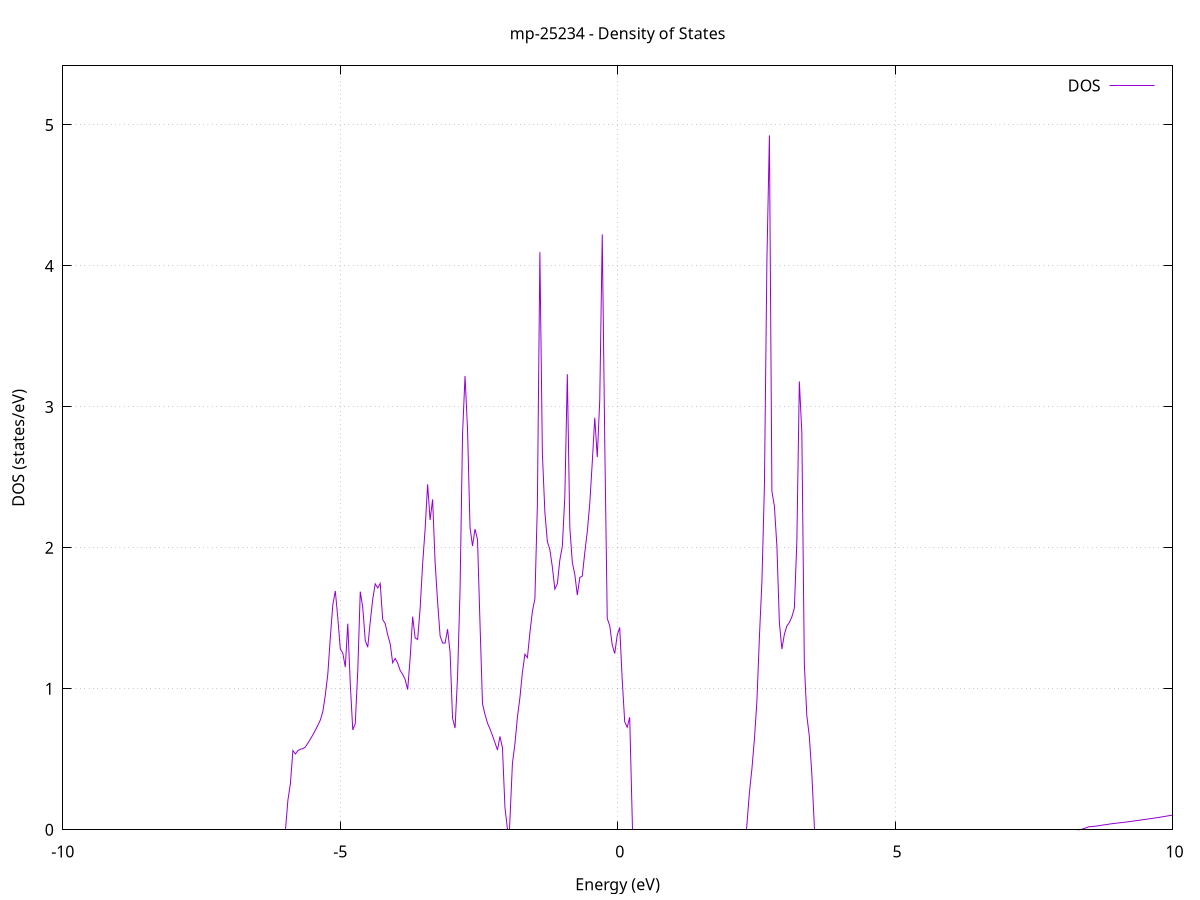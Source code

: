 set title 'mp-25234 - Density of States'
set xlabel 'Energy (eV)'
set ylabel 'DOS (states/eV)'
set grid
set xrange [-10:10]
set yrange [0:5.419]
set xzeroaxis lt -1
set terminal png size 800,600
set output 'mp-25234_dos_gnuplot.png'
plot '-' using 1:2 with lines title 'DOS'
-22.759100 0.000000
-22.714200 0.000000
-22.669200 0.000000
-22.624200 0.000000
-22.579300 0.000000
-22.534300 0.000000
-22.489400 0.000000
-22.444400 0.000000
-22.399400 0.000000
-22.354500 0.000000
-22.309500 0.000000
-22.264500 0.000000
-22.219600 0.000000
-22.174600 0.000000
-22.129700 0.000000
-22.084700 0.000000
-22.039700 0.000000
-21.994800 0.000000
-21.949800 0.000000
-21.904800 0.000000
-21.859900 0.000000
-21.814900 0.000000
-21.769900 0.000000
-21.725000 0.000000
-21.680000 0.000000
-21.635100 0.000000
-21.590100 0.000000
-21.545100 0.000000
-21.500200 0.000000
-21.455200 0.000000
-21.410200 0.000000
-21.365300 0.000000
-21.320300 0.000000
-21.275300 0.000000
-21.230400 0.000000
-21.185400 0.000000
-21.140500 0.000000
-21.095500 0.000000
-21.050500 0.000000
-21.005600 0.000000
-20.960600 0.000000
-20.915600 0.000000
-20.870700 0.000000
-20.825700 0.000000
-20.780700 0.000000
-20.735800 0.000000
-20.690800 0.000000
-20.645900 0.000000
-20.600900 0.000000
-20.555900 0.000000
-20.511000 0.000000
-20.466000 0.000000
-20.421000 0.000000
-20.376100 0.000000
-20.331100 0.000000
-20.286100 0.000000
-20.241200 0.000000
-20.196200 0.000000
-20.151300 0.000000
-20.106300 0.000000
-20.061300 0.000000
-20.016400 0.000000
-19.971400 0.000000
-19.926400 0.000000
-19.881500 0.000000
-19.836500 0.000000
-19.791500 0.000000
-19.746600 0.000000
-19.701600 0.000000
-19.656700 0.000000
-19.611700 0.000000
-19.566700 0.000000
-19.521800 0.000000
-19.476800 0.000000
-19.431800 0.000000
-19.386900 0.000000
-19.341900 0.000000
-19.296900 0.000000
-19.252000 0.000000
-19.207000 0.000000
-19.162100 0.000000
-19.117100 0.000000
-19.072100 0.000000
-19.027200 0.000000
-18.982200 0.000000
-18.937200 0.000000
-18.892300 0.000000
-18.847300 0.000000
-18.802300 0.000000
-18.757400 0.000000
-18.712400 0.000000
-18.667500 0.003200
-18.622500 0.161600
-18.577500 0.271200
-18.532600 0.288500
-18.487600 0.317100
-18.442600 0.317400
-18.397700 0.310300
-18.352700 0.322700
-18.307800 0.338300
-18.262800 0.340200
-18.217800 0.339300
-18.172900 0.345500
-18.127900 0.354900
-18.082900 0.365700
-18.038000 0.374300
-17.993000 0.380700
-17.948000 0.389000
-17.903100 0.398600
-17.858100 0.408500
-17.813200 0.418700
-17.768200 0.431300
-17.723200 0.448400
-17.678300 0.464100
-17.633300 0.478400
-17.588300 0.492400
-17.543400 0.506200
-17.498400 0.522400
-17.453400 0.558200
-17.408500 0.591000
-17.363500 0.618400
-17.318600 0.642600
-17.273600 0.666400
-17.228600 0.708200
-17.183700 0.796400
-17.138700 0.860000
-17.093700 0.919800
-17.048800 0.992300
-17.003800 1.314300
-16.958800 2.041200
-16.913900 0.878600
-16.868900 0.771100
-16.824000 1.448000
-16.779000 3.605000
-16.734000 2.710700
-16.689100 2.689800
-16.644100 2.763600
-16.599100 2.911800
-16.554200 3.146800
-16.509200 1.844100
-16.464200 1.121700
-16.419300 0.401000
-16.374300 0.000000
-16.329400 0.000000
-16.284400 0.000000
-16.239400 0.000000
-16.194500 0.000000
-16.149500 0.000000
-16.104500 0.000000
-16.059600 0.000000
-16.014600 0.000000
-15.969600 0.000000
-15.924700 0.000000
-15.879700 0.000000
-15.834800 0.000000
-15.789800 0.000000
-15.744800 0.000000
-15.699900 0.000000
-15.654900 0.000000
-15.609900 0.000000
-15.565000 0.000000
-15.520000 0.000000
-15.475000 0.000000
-15.430100 0.000000
-15.385100 0.000000
-15.340200 0.000000
-15.295200 0.000000
-15.250200 0.000000
-15.205300 0.000000
-15.160300 0.000000
-15.115300 0.000000
-15.070400 0.000000
-15.025400 0.000000
-14.980500 0.000000
-14.935500 0.000000
-14.890500 0.000000
-14.845600 0.000000
-14.800600 0.000000
-14.755600 0.000000
-14.710700 0.000000
-14.665700 0.000000
-14.620700 0.000000
-14.575800 0.000000
-14.530800 0.000000
-14.485900 0.000000
-14.440900 0.000000
-14.395900 0.000000
-14.351000 0.000000
-14.306000 0.000000
-14.261000 0.000000
-14.216100 0.000000
-14.171100 0.000000
-14.126100 0.000000
-14.081200 0.000000
-14.036200 0.000000
-13.991300 0.000000
-13.946300 0.000000
-13.901300 0.000000
-13.856400 0.000000
-13.811400 0.000000
-13.766400 0.000000
-13.721500 0.000000
-13.676500 0.000000
-13.631500 0.000000
-13.586600 0.000000
-13.541600 0.000000
-13.496700 0.000000
-13.451700 0.000000
-13.406700 0.000000
-13.361800 0.000000
-13.316800 0.000000
-13.271800 0.000000
-13.226900 0.000000
-13.181900 0.000000
-13.136900 0.000000
-13.092000 0.000000
-13.047000 0.000000
-13.002100 0.000000
-12.957100 0.000000
-12.912100 0.000000
-12.867200 0.000000
-12.822200 0.000000
-12.777200 0.000000
-12.732300 0.000000
-12.687300 0.000000
-12.642300 0.000000
-12.597400 0.000000
-12.552400 0.000000
-12.507500 0.000000
-12.462500 0.000000
-12.417500 0.000000
-12.372600 0.000000
-12.327600 0.000000
-12.282600 0.000000
-12.237700 0.000000
-12.192700 0.000000
-12.147700 0.000000
-12.102800 0.000000
-12.057800 0.000000
-12.012900 0.000000
-11.967900 0.000000
-11.922900 0.000000
-11.878000 0.000000
-11.833000 0.000000
-11.788000 0.000000
-11.743100 0.000000
-11.698100 0.000000
-11.653100 0.000000
-11.608200 0.000000
-11.563200 0.000000
-11.518300 0.000000
-11.473300 0.000000
-11.428300 0.000000
-11.383400 0.000000
-11.338400 0.000000
-11.293400 0.000000
-11.248500 0.000000
-11.203500 0.000000
-11.158600 0.000000
-11.113600 0.000000
-11.068600 0.000000
-11.023700 0.000000
-10.978700 0.000000
-10.933700 0.000000
-10.888800 0.000000
-10.843800 0.000000
-10.798800 0.000000
-10.753900 0.000000
-10.708900 0.000000
-10.664000 0.000000
-10.619000 0.000000
-10.574000 0.000000
-10.529100 0.000000
-10.484100 0.000000
-10.439100 0.000000
-10.394200 0.000000
-10.349200 0.000000
-10.304200 0.000000
-10.259300 0.000000
-10.214300 0.000000
-10.169400 0.000000
-10.124400 0.000000
-10.079400 0.000000
-10.034500 0.000000
-9.989500 0.000000
-9.944500 0.000000
-9.899600 0.000000
-9.854600 0.000000
-9.809600 0.000000
-9.764700 0.000000
-9.719700 0.000000
-9.674800 0.000000
-9.629800 0.000000
-9.584800 0.000000
-9.539900 0.000000
-9.494900 0.000000
-9.449900 0.000000
-9.405000 0.000000
-9.360000 0.000000
-9.315000 0.000000
-9.270100 0.000000
-9.225100 0.000000
-9.180200 0.000000
-9.135200 0.000000
-9.090200 0.000000
-9.045300 0.000000
-9.000300 0.000000
-8.955300 0.000000
-8.910400 0.000000
-8.865400 0.000000
-8.820400 0.000000
-8.775500 0.000000
-8.730500 0.000000
-8.685600 0.000000
-8.640600 0.000000
-8.595600 0.000000
-8.550700 0.000000
-8.505700 0.000000
-8.460700 0.000000
-8.415800 0.000000
-8.370800 0.000000
-8.325800 0.000000
-8.280900 0.000000
-8.235900 0.000000
-8.191000 0.000000
-8.146000 0.000000
-8.101000 0.000000
-8.056100 0.000000
-8.011100 0.000000
-7.966100 0.000000
-7.921200 0.000000
-7.876200 0.000000
-7.831300 0.000000
-7.786300 0.000000
-7.741300 0.000000
-7.696400 0.000000
-7.651400 0.000000
-7.606400 0.000000
-7.561500 0.000000
-7.516500 0.000000
-7.471500 0.000000
-7.426600 0.000000
-7.381600 0.000000
-7.336700 0.000000
-7.291700 0.000000
-7.246700 0.000000
-7.201800 0.000000
-7.156800 0.000000
-7.111800 0.000000
-7.066900 0.000000
-7.021900 0.000000
-6.976900 0.000000
-6.932000 0.000000
-6.887000 0.000000
-6.842100 0.000000
-6.797100 0.000000
-6.752100 0.000000
-6.707200 0.000000
-6.662200 0.000000
-6.617200 0.000000
-6.572300 0.000000
-6.527300 0.000000
-6.482300 0.000000
-6.437400 0.000000
-6.392400 0.000000
-6.347500 0.000000
-6.302500 0.000000
-6.257500 0.000000
-6.212600 0.000000
-6.167600 0.000000
-6.122600 0.000000
-6.077700 0.000000
-6.032700 0.000000
-5.987700 0.000000
-5.942800 0.210400
-5.897800 0.327300
-5.852900 0.562200
-5.807900 0.537700
-5.762900 0.561200
-5.718000 0.571500
-5.673000 0.575200
-5.628000 0.587500
-5.583100 0.614400
-5.538100 0.643000
-5.493100 0.673500
-5.448200 0.706200
-5.403200 0.740900
-5.358300 0.778600
-5.313300 0.838900
-5.268300 0.957100
-5.223400 1.104400
-5.178400 1.364100
-5.133400 1.596100
-5.088500 1.694200
-5.043500 1.503600
-4.998500 1.282400
-4.953600 1.254000
-4.908600 1.154300
-4.863700 1.462100
-4.818700 1.035200
-4.773700 0.708200
-4.728800 0.753700
-4.683800 1.126300
-4.638800 1.689200
-4.593900 1.577300
-4.548900 1.343500
-4.503900 1.294900
-4.459000 1.475200
-4.414000 1.635700
-4.369100 1.744400
-4.324100 1.715300
-4.279100 1.747500
-4.234200 1.490700
-4.189200 1.462500
-4.144200 1.382300
-4.099300 1.319100
-4.054300 1.184200
-4.009400 1.215700
-3.964400 1.181700
-3.919400 1.130300
-3.874500 1.101900
-3.829500 1.066300
-3.784500 0.994500
-3.739600 1.217000
-3.694600 1.511700
-3.649600 1.361200
-3.604700 1.349700
-3.559700 1.570700
-3.514800 1.885200
-3.469800 2.133800
-3.424800 2.450200
-3.379900 2.197300
-3.334900 2.343800
-3.289900 1.897400
-3.245000 1.617000
-3.200000 1.375900
-3.155000 1.324900
-3.110100 1.323900
-3.065100 1.423100
-3.020200 1.260900
-2.975200 0.790100
-2.930200 0.721500
-2.885300 1.087000
-2.840300 1.702000
-2.795300 2.808000
-2.750400 3.219600
-2.705400 2.840200
-2.660400 2.143800
-2.615500 2.013000
-2.570500 2.133100
-2.525600 2.058500
-2.480600 1.463000
-2.435600 0.893300
-2.390700 0.817900
-2.345700 0.756600
-2.300700 0.715000
-2.255800 0.668400
-2.210800 0.617300
-2.165800 0.566200
-2.120900 0.662300
-2.075900 0.580600
-2.031000 0.158400
-1.986000 0.000000
-1.941000 0.000000
-1.896100 0.471600
-1.851100 0.609900
-1.806100 0.800300
-1.761200 0.937100
-1.716200 1.118200
-1.671200 1.245700
-1.626300 1.221300
-1.581300 1.398700
-1.536400 1.549000
-1.491400 1.639500
-1.446400 2.307200
-1.401500 4.097500
-1.356500 2.669700
-1.311500 2.253000
-1.266600 2.044500
-1.221600 1.987500
-1.176600 1.863400
-1.131700 1.706900
-1.086700 1.745000
-1.041800 1.913400
-0.996800 2.012200
-0.951800 2.363000
-0.906900 3.231700
-0.861900 2.144100
-0.816900 1.896900
-0.772000 1.811100
-0.727000 1.665200
-0.682000 1.789100
-0.637100 1.799700
-0.592100 1.966500
-0.547200 2.115700
-0.502200 2.315700
-0.457200 2.607800
-0.412300 2.922700
-0.367300 2.643500
-0.322300 3.050100
-0.277400 4.224100
-0.232400 2.754400
-0.187500 1.499200
-0.142500 1.447800
-0.097500 1.311300
-0.052600 1.250100
-0.007600 1.381100
0.037400 1.435300
0.082300 1.064500
0.127300 0.766500
0.172300 0.727200
0.217200 0.798400
0.262200 0.000000
0.307100 0.000000
0.352100 0.000000
0.397100 0.000000
0.442000 0.000000
0.487000 0.000000
0.532000 0.000000
0.576900 0.000000
0.621900 0.000000
0.666900 0.000000
0.711800 0.000000
0.756800 0.000000
0.801700 0.000000
0.846700 0.000000
0.891700 0.000000
0.936600 0.000000
0.981600 0.000000
1.026600 0.000000
1.071500 0.000000
1.116500 0.000000
1.161500 0.000000
1.206400 0.000000
1.251400 0.000000
1.296300 0.000000
1.341300 0.000000
1.386300 0.000000
1.431200 0.000000
1.476200 0.000000
1.521200 0.000000
1.566100 0.000000
1.611100 0.000000
1.656100 0.000000
1.701000 0.000000
1.746000 0.000000
1.790900 0.000000
1.835900 0.000000
1.880900 0.000000
1.925800 0.000000
1.970800 0.000000
2.015800 0.000000
2.060700 0.000000
2.105700 0.000000
2.150700 0.000000
2.195600 0.000000
2.240600 0.000000
2.285500 0.000000
2.330500 0.000000
2.375500 0.265200
2.420400 0.434400
2.465400 0.645400
2.510400 0.915300
2.555300 1.369300
2.600300 1.763900
2.645300 2.438600
2.690200 4.041500
2.735200 4.926000
2.780100 2.401900
2.825100 2.295600
2.870100 2.012500
2.915000 1.469500
2.960000 1.282000
3.005000 1.386600
3.049900 1.445400
3.094900 1.470400
3.139800 1.510700
3.184800 1.571400
3.229800 2.045300
3.274700 3.180300
3.319700 2.815900
3.364700 1.174600
3.409600 0.809000
3.454600 0.663700
3.499600 0.397700
3.544500 0.000000
3.589500 0.000000
3.634400 0.000000
3.679400 0.000000
3.724400 0.000000
3.769300 0.000000
3.814300 0.000000
3.859300 0.000000
3.904200 0.000000
3.949200 0.000000
3.994200 0.000000
4.039100 0.000000
4.084100 0.000000
4.129000 0.000000
4.174000 0.000000
4.219000 0.000000
4.263900 0.000000
4.308900 0.000000
4.353900 0.000000
4.398800 0.000000
4.443800 0.000000
4.488800 0.000000
4.533700 0.000000
4.578700 0.000000
4.623600 0.000000
4.668600 0.000000
4.713600 0.000000
4.758500 0.000000
4.803500 0.000000
4.848500 0.000000
4.893400 0.000000
4.938400 0.000000
4.983400 0.000000
5.028300 0.000000
5.073300 0.000000
5.118200 0.000000
5.163200 0.000000
5.208200 0.000000
5.253100 0.000000
5.298100 0.000000
5.343100 0.000000
5.388000 0.000000
5.433000 0.000000
5.478000 0.000000
5.522900 0.000000
5.567900 0.000000
5.612800 0.000000
5.657800 0.000000
5.702800 0.000000
5.747700 0.000000
5.792700 0.000000
5.837700 0.000000
5.882600 0.000000
5.927600 0.000000
5.972600 0.000000
6.017500 0.000000
6.062500 0.000000
6.107400 0.000000
6.152400 0.000000
6.197400 0.000000
6.242300 0.000000
6.287300 0.000000
6.332300 0.000000
6.377200 0.000000
6.422200 0.000000
6.467200 0.000000
6.512100 0.000000
6.557100 0.000000
6.602000 0.000000
6.647000 0.000000
6.692000 0.000000
6.736900 0.000000
6.781900 0.000000
6.826900 0.000000
6.871800 0.000000
6.916800 0.000000
6.961700 0.000000
7.006700 0.000000
7.051700 0.000000
7.096600 0.000000
7.141600 0.000000
7.186600 0.000000
7.231500 0.000000
7.276500 0.000000
7.321500 0.000000
7.366400 0.000000
7.411400 0.000000
7.456300 0.000000
7.501300 0.000000
7.546300 0.000000
7.591200 0.000000
7.636200 0.000000
7.681200 0.000000
7.726100 0.000000
7.771100 0.000000
7.816100 0.000000
7.861000 0.000000
7.906000 0.000000
7.950900 0.000000
7.995900 0.000000
8.040900 0.000000
8.085800 0.000000
8.130800 0.000000
8.175800 0.000000
8.220700 0.000000
8.265700 0.000000
8.310700 0.000100
8.355600 0.003000
8.400600 0.008100
8.445500 0.014200
8.490500 0.021400
8.535500 0.022400
8.580400 0.024200
8.625400 0.026200
8.670400 0.028900
8.715300 0.031700
8.760300 0.034400
8.805300 0.036800
8.850200 0.039500
8.895200 0.042200
8.940100 0.044500
8.985100 0.046600
9.030100 0.048600
9.075000 0.050500
9.120000 0.052700
9.165000 0.054900
9.209900 0.057200
9.254900 0.059600
9.299900 0.062000
9.344800 0.064400
9.389800 0.067000
9.434700 0.069500
9.479700 0.072100
9.524700 0.074700
9.569600 0.077100
9.614600 0.079600
9.659600 0.082200
9.704500 0.084800
9.749500 0.087500
9.794500 0.090400
9.839400 0.093300
9.884400 0.096300
9.929300 0.099300
9.974300 0.102400
10.019300 0.105500
10.064200 0.108700
10.109200 0.112200
10.154200 0.116300
10.199100 0.122100
10.244100 0.127400
10.289000 0.131300
10.334000 0.134100
10.379000 0.135500
10.423900 0.138400
10.468900 0.141800
10.513900 0.145100
10.558800 0.148100
10.603800 0.150000
10.648800 0.154000
10.693700 0.161700
10.738700 0.166000
10.783600 0.170700
10.828600 0.175600
10.873600 0.180300
10.918500 0.185000
10.963500 0.189700
11.008500 0.194600
11.053400 0.199800
11.098400 0.205500
11.143400 0.211500
11.188300 0.217400
11.233300 0.223100
11.278200 0.228900
11.323200 0.234900
11.368200 0.240100
11.413100 0.245700
11.458100 0.251700
11.503100 0.257900
11.548000 0.264700
11.593000 0.271600
11.638000 0.278500
11.682900 0.285700
11.727900 0.293300
11.772800 0.300300
11.817800 0.308700
11.862800 0.321200
11.907700 0.333300
11.952700 0.343000
11.997700 0.350200
12.042600 0.347400
12.087600 0.352300
12.132600 0.357500
12.177500 0.362200
12.222500 0.366500
12.267400 0.369100
12.312400 0.372800
12.357400 0.377300
12.402300 0.381900
12.447300 0.388300
12.492300 0.396600
12.537200 0.413600
12.582200 0.419900
12.627200 0.423800
12.672100 0.425300
12.717100 0.424400
12.762000 0.421300
12.807000 0.417800
12.852000 0.415800
12.896900 0.416000
12.941900 0.416100
12.986900 0.417300
13.031800 0.419500
13.076800 0.419600
13.121800 0.415900
13.166700 0.414700
13.211700 0.415800
13.256600 0.419100
13.301600 0.423700
13.346600 0.429300
13.391500 0.436800
13.436500 0.450300
13.481500 0.543400
13.526400 0.529300
13.571400 0.547500
13.616400 0.571100
13.661300 0.616000
13.706300 0.637400
13.751200 0.579400
13.796200 0.566300
13.841200 0.565100
13.886100 0.562700
13.931100 0.563000
13.976100 0.564600
14.021000 0.563200
14.066000 0.559700
14.110900 0.558000
14.155900 0.557800
14.200900 0.560300
14.245800 0.574900
14.290800 0.595100
14.335800 0.597400
14.380700 0.522000
14.425700 0.512200
14.470700 0.502600
14.515600 0.493100
14.560600 0.486700
14.605500 0.489400
14.650500 0.490800
14.695500 0.483200
14.740400 0.471100
14.785400 0.476500
14.830400 0.477300
14.875300 0.505400
14.920300 0.537800
14.965300 0.581000
15.010200 0.676800
15.055200 0.754000
15.100100 0.846400
15.145100 1.042300
15.190100 1.103800
15.235000 1.020400
15.280000 1.104300
15.325000 1.047900
15.369900 1.093800
15.414900 1.209700
15.459900 1.242100
15.504800 1.449000
15.549800 1.159200
15.594700 1.040600
15.639700 0.926100
15.684700 0.859500
15.729600 0.794300
15.774600 0.744600
15.819600 0.681700
15.864500 0.606400
15.909500 0.529800
15.954500 0.481800
15.999400 0.459000
16.044400 0.452500
16.089300 0.453700
16.134300 0.459600
16.179300 0.473600
16.224200 0.502200
16.269200 0.534500
16.314200 0.545800
16.359100 0.584000
16.404100 0.604300
16.449100 0.610600
16.494000 0.634400
16.539000 0.939900
16.583900 1.868000
16.628900 2.535900
16.673900 1.648600
16.718800 1.608600
16.763800 1.701400
16.808800 1.536400
16.853700 1.028600
16.898700 0.512600
16.943700 0.490700
16.988600 0.534800
17.033600 0.607100
17.078500 0.678700
17.123500 0.765500
17.168500 0.830700
17.213400 0.885400
17.258400 0.901500
17.303400 0.961500
17.348300 1.010200
17.393300 1.033500
17.438200 0.998400
17.483200 1.008100
17.528200 1.044000
17.573100 1.026400
17.618100 0.796300
17.663100 0.704100
17.708000 0.649000
17.753000 0.605100
17.798000 0.566600
17.842900 0.540300
17.887900 0.523100
17.932800 0.512400
17.977800 0.501500
18.022800 0.492400
18.067700 0.486200
18.112700 0.482300
18.157700 0.459400
18.202600 0.441300
18.247600 0.425400
18.292600 0.418200
18.337500 0.415000
18.382500 0.420100
18.427400 0.430900
18.472400 0.420700
18.517400 0.408200
18.562300 0.407500
18.607300 0.412300
18.652300 0.418300
18.697200 0.422500
18.742200 0.426000
18.787200 0.435000
18.832100 0.466400
18.877100 0.491000
18.922000 0.496600
18.967000 0.465100
19.012000 0.438300
19.056900 0.425100
19.101900 0.414200
19.146900 0.403800
19.191800 0.393900
19.236800 0.385800
19.281800 0.378400
19.326700 0.372400
19.371700 0.367100
19.416600 0.361900
19.461600 0.356800
19.506600 0.352200
19.551500 0.348000
19.596500 0.344400
19.641500 0.340800
19.686400 0.337200
19.731400 0.333300
19.776400 0.329400
19.821300 0.325300
19.866300 0.321600
19.911200 0.318400
19.956200 0.315400
20.001200 0.312200
20.046100 0.309100
20.091100 0.307500
20.136100 0.306900
20.181000 0.305000
20.226000 0.302800
20.271000 0.300200
20.315900 0.297600
20.360900 0.296500
20.405800 0.291600
20.450800 0.286800
20.495800 0.283000
20.540700 0.280100
20.585700 0.278400
20.630700 0.282600
20.675600 0.304600
20.720600 0.352400
20.765600 0.653400
20.810500 0.341900
20.855500 0.310900
20.900400 0.306900
20.945400 0.318900
20.990400 0.342900
21.035300 0.353400
21.080300 0.393000
21.125300 0.329300
21.170200 0.338300
21.215200 0.396000
21.260100 0.477600
21.305100 0.568300
21.350100 0.681200
21.395000 0.760800
21.440000 0.738300
21.485000 0.724300
21.529900 0.717700
21.574900 0.809100
21.619900 0.977400
21.664800 1.103100
21.709800 1.170300
21.754700 1.261300
21.799700 1.374700
21.844700 1.392700
21.889600 1.518500
21.934600 1.588000
21.979600 1.761900
22.024500 1.677100
22.069500 1.443400
22.114500 1.149100
22.159400 0.763900
22.204400 0.372200
22.249300 0.286600
22.294300 0.288600
22.339300 0.313200
22.384200 0.350400
22.429200 0.482500
22.474200 0.557500
22.519100 0.540900
22.564100 0.581700
22.609100 0.585300
22.654000 0.575800
22.699000 0.560100
22.743900 0.539600
22.788900 0.531400
22.833900 0.529800
22.878800 0.535300
22.923800 0.519300
22.968800 0.522400
23.013700 0.529900
23.058700 0.532400
23.103700 0.538600
23.148600 0.569800
23.193600 0.601900
23.238500 0.636300
23.283500 0.674700
23.328500 0.715000
23.373400 0.732800
23.418400 0.718800
23.463400 0.713800
23.508300 0.716300
23.553300 0.706300
23.598300 0.655500
23.643200 0.861100
23.688200 0.730800
23.733100 0.585500
23.778100 0.594800
23.823100 0.628000
23.868000 0.637900
23.913000 0.586900
23.958000 0.545600
24.002900 0.518100
24.047900 0.505500
24.092900 0.457800
24.137800 0.413600
24.182800 0.374600
24.227700 0.357800
24.272700 0.348200
24.317700 0.415300
24.362600 0.502000
24.407600 0.576500
24.452600 0.675200
24.497500 0.710400
24.542500 0.797100
24.587400 0.830700
24.632400 0.861800
24.677400 0.869800
24.722300 0.961600
24.767300 0.997100
24.812300 1.094700
24.857200 1.029300
24.902200 0.835700
24.947200 0.768900
24.992100 0.768100
25.037100 0.748400
25.082000 0.702400
25.127000 0.691300
25.172000 0.648300
25.216900 0.582300
25.261900 0.544500
25.306900 0.526700
25.351800 0.520000
25.396800 0.530500
25.441800 0.603500
25.486700 0.552200
25.531700 0.481700
25.576600 0.427800
25.621600 0.397000
25.666600 0.387100
25.711500 0.387700
25.756500 0.396800
25.801500 0.396300
25.846400 0.394200
25.891400 0.389900
25.936400 0.389600
25.981300 0.429700
26.026300 0.323500
26.071200 0.317400
26.116200 0.320300
26.161200 0.318000
26.206100 0.315800
26.251100 0.313000
26.296100 0.314700
26.341000 0.316200
26.386000 0.317400
26.431000 0.331200
26.475900 0.345600
26.520900 0.359800
26.565800 0.375400
26.610800 0.392300
26.655800 0.410600
26.700700 0.429600
26.745700 0.453200
26.790700 0.481000
26.835600 0.515900
26.880600 0.556600
26.925600 0.607500
26.970500 0.663800
27.015500 0.688800
27.060400 0.682000
27.105400 0.671600
27.150400 0.646500
27.195300 0.652500
27.240300 0.651600
27.285300 0.669400
27.330200 0.656000
27.375200 0.630600
27.420200 0.611500
27.465100 0.587800
27.510100 0.562300
27.555000 0.530000
27.600000 0.479000
27.645000 0.449900
27.689900 0.443900
27.734900 0.452800
27.779900 0.464500
27.824800 0.459200
27.869800 0.460200
27.914800 0.474300
27.959700 0.464200
28.004700 0.438400
28.049600 0.422800
28.094600 0.408300
28.139600 0.380600
28.184500 0.356300
28.229500 0.349200
28.274500 0.346400
28.319400 0.340100
28.364400 0.334900
28.409300 0.335400
28.454300 0.339500
28.499300 0.346600
28.544200 0.357900
28.589200 0.383400
28.634200 0.425500
28.679100 0.465800
28.724100 0.502200
28.769100 0.499300
28.814000 0.504400
28.859000 0.530300
28.903900 0.570000
28.948900 0.542300
28.993900 0.538600
29.038800 0.563500
29.083800 0.632000
29.128800 0.650900
29.173700 0.691300
29.218700 0.689900
29.263700 0.679600
29.308600 0.674000
29.353600 0.675800
29.398500 0.651900
29.443500 0.633200
29.488500 0.617200
29.533400 0.598300
29.578400 0.578400
29.623400 0.556800
29.668300 0.532300
29.713300 0.516400
29.758300 0.507900
29.803200 0.507200
29.848200 0.500300
29.893100 0.510700
29.938100 0.527700
29.983100 0.541600
30.028000 0.552000
30.073000 0.572100
30.118000 0.604800
30.162900 0.613400
30.207900 0.626400
30.252900 0.620800
30.297800 0.609200
30.342800 0.606500
30.387700 0.610000
30.432700 0.618200
30.477700 0.623300
30.522600 0.636700
30.567600 0.645400
30.612600 0.664200
30.657500 0.682900
30.702500 0.686700
30.747500 0.675400
30.792400 0.678400
30.837400 0.679700
30.882300 0.649000
30.927300 0.620400
30.972300 0.588600
31.017200 0.565500
31.062200 0.550800
31.107200 0.538200
31.152100 0.530500
31.197100 0.531900
31.242100 0.519200
31.287000 0.512800
31.332000 0.508500
31.376900 0.499300
31.421900 0.495600
31.466900 0.491400
31.511800 0.492600
31.556800 0.496500
31.601800 0.492300
31.646700 0.484700
31.691700 0.478900
31.736600 0.475800
31.781600 0.476600
31.826600 0.484800
31.871500 0.494900
31.916500 0.519000
31.961500 0.543600
32.006400 0.558500
32.051400 0.570500
32.096400 0.582500
32.141300 0.593500
32.186300 0.610300
32.231200 0.615500
32.276200 0.617700
32.321200 0.619600
32.366100 0.617700
32.411100 0.622900
32.456100 0.626400
32.501000 0.633100
32.546000 0.634000
32.591000 0.597400
32.635900 0.550700
32.680900 0.497200
32.725800 0.462500
32.770800 0.422800
32.815800 0.420500
32.860700 0.426700
32.905700 0.424400
32.950700 0.422100
32.995600 0.438500
33.040600 0.447200
33.085600 0.447700
33.130500 0.443600
33.175500 0.449500
33.220400 0.458200
33.265400 0.470500
33.310400 0.484100
33.355300 0.497500
33.400300 0.512100
33.445300 0.530700
33.490200 0.557500
33.535200 0.595700
33.580200 0.655300
33.625100 0.733500
33.670100 0.841400
33.715000 0.917000
33.760000 0.874800
33.805000 0.757800
33.849900 0.754200
33.894900 0.860700
33.939900 0.898500
33.984800 0.824500
34.029800 0.784500
34.074800 0.698000
34.119700 0.684700
34.164700 0.700400
34.209600 0.720100
34.254600 0.733900
34.299600 0.724200
34.344500 0.734200
34.389500 0.783100
34.434500 0.899100
34.479400 1.058900
34.524400 1.122700
34.569400 1.287500
34.614300 1.288700
34.659300 1.337800
34.704200 1.304600
34.749200 1.245000
34.794200 1.145900
34.839100 1.177900
34.884100 1.038200
34.929100 0.835400
34.974000 0.876000
35.019000 0.839400
35.064000 0.819100
35.108900 0.856600
35.153900 0.924200
35.198800 1.023800
35.243800 1.240300
35.288800 1.211300
35.333700 1.028300
35.378700 0.982000
35.423700 0.918200
35.468600 0.893400
35.513600 0.899100
35.558500 0.932000
35.603500 0.966700
35.648500 0.972400
35.693400 0.975200
35.738400 0.969800
35.783400 0.961700
35.828300 0.899000
35.873300 0.772900
35.918300 0.653000
35.963200 0.583600
36.008200 0.539100
36.053100 0.494500
36.098100 0.482400
36.143100 0.476600
36.188000 0.475800
36.233000 0.473300
36.278000 0.487600
36.322900 0.551100
36.367900 0.593900
36.412900 0.702800
36.457800 0.753500
36.502800 0.800300
36.547700 0.838800
36.592700 0.875500
36.637700 0.886200
36.682600 0.876200
36.727600 0.884300
36.772600 0.890500
36.817500 0.907000
36.862500 0.879300
36.907500 0.883400
36.952400 0.889200
36.997400 0.938800
37.042300 0.909000
37.087300 0.952400
37.132300 1.001200
37.177200 0.996000
37.222200 1.207600
37.267200 1.064500
37.312100 1.025100
37.357100 0.974500
37.402100 0.967000
37.447000 0.972400
37.492000 0.954500
37.536900 0.952200
37.581900 0.982700
37.626900 1.010800
37.671800 0.969200
37.716800 0.931800
37.761800 0.980500
37.806700 1.012100
37.851700 1.034100
37.896700 0.986500
37.941600 1.015200
37.986600 1.058000
38.031500 1.108300
38.076500 1.156100
38.121500 1.186000
38.166400 1.221200
38.211400 1.091900
38.256400 1.022600
38.301300 1.017100
38.346300 1.018300
38.391300 0.997900
38.436200 0.984600
38.481200 0.964800
38.526100 0.904500
38.571100 0.851300
38.616100 0.842800
38.661000 0.809700
38.706000 0.823800
38.751000 0.798700
38.795900 0.778300
38.840900 0.778600
38.885800 0.804700
38.930800 0.868600
38.975800 0.839600
39.020700 0.876900
39.065700 0.936300
39.110700 0.906000
39.155600 0.927000
39.200600 0.913200
39.245600 0.929700
39.290500 0.927300
39.335500 0.950300
39.380400 0.995400
39.425400 1.111500
39.470400 1.226700
39.515300 1.287300
39.560300 1.190800
39.605300 1.110700
39.650200 1.048600
39.695200 1.030500
39.740200 0.986000
39.785100 0.961800
39.830100 0.936400
39.875000 0.885400
39.920000 0.842300
39.965000 0.802700
40.009900 0.781500
40.054900 0.758900
40.099900 0.737100
40.144800 0.719200
40.189800 0.695500
40.234800 0.680400
40.279700 0.672600
40.324700 0.664900
40.369600 0.669900
40.414600 0.676000
40.459600 0.681400
40.504500 0.696600
40.549500 0.711000
40.594500 0.728700
40.639400 0.732100
40.684400 0.706500
40.729400 0.693500
40.774300 0.688400
40.819300 0.684300
40.864200 0.668200
40.909200 0.682800
40.954200 0.697600
40.999100 0.729000
41.044100 0.813800
41.089100 0.766600
41.134000 0.694500
41.179000 0.651700
41.224000 0.645200
41.268900 0.673700
41.313900 0.686700
41.358800 0.674700
41.403800 0.648500
41.448800 0.631200
41.493700 0.605200
41.538700 0.594000
41.583700 0.594500
41.628600 0.603500
41.673600 0.617800
41.718600 0.637400
41.763500 0.653800
41.808500 0.668900
41.853400 0.695200
41.898400 0.734400
41.943400 0.774900
41.988300 0.760800
42.033300 0.726800
42.078300 0.695300
42.123200 0.693200
42.168200 0.701900
42.213200 0.662000
42.258100 0.615300
42.303100 0.601400
42.348000 0.595200
42.393000 0.601200
42.438000 0.586700
42.482900 0.576100
42.527900 0.577600
42.572900 0.580900
42.617800 0.585700
42.662800 0.609100
42.707700 0.640200
42.752700 0.640600
42.797700 0.641000
42.842600 0.644900
42.887600 0.658500
42.932600 0.680600
42.977500 0.706900
43.022500 0.744800
43.067500 0.820700
43.112400 0.832400
43.157400 0.846600
43.202300 0.846900
43.247300 0.857300
43.292300 0.843800
43.337200 0.799300
43.382200 0.744000
43.427200 0.724200
43.472100 0.729400
43.517100 0.734000
43.562100 0.726700
43.607000 0.749300
43.652000 0.713600
43.696900 0.710600
43.741900 0.713100
43.786900 0.715400
43.831800 0.720900
43.876800 0.743100
43.921800 0.743700
43.966700 0.742100
44.011700 0.745900
44.056700 0.773000
44.101600 0.840500
44.146600 0.887000
44.191500 0.855500
44.236500 0.820100
44.281500 0.778600
44.326400 0.743500
44.371400 0.729000
44.416400 0.683500
44.461300 0.675700
44.506300 0.669500
44.551300 0.723700
44.596200 0.826500
44.641200 0.920700
44.686100 0.783300
44.731100 0.747200
44.776100 0.753000
44.821000 0.756900
44.866000 0.748600
44.911000 0.735700
44.955900 0.732100
45.000900 0.709300
45.045900 0.708600
45.090800 0.711000
45.135800 0.709200
45.180700 0.704400
45.225700 0.702500
45.270700 0.698900
45.315600 0.694300
45.360600 0.691700
45.405600 0.700700
45.450500 0.705700
45.495500 0.697500
45.540500 0.680900
45.585400 0.659000
45.630400 0.651600
45.675300 0.658400
45.720300 0.648300
45.765300 0.627200
45.810200 0.609400
45.855200 0.620400
45.900200 0.659700
45.945100 0.694100
45.990100 0.698100
46.035100 0.700400
46.080000 0.725600
46.125000 0.772700
46.169900 0.820100
46.214900 0.843100
46.259900 0.835000
46.304800 0.806800
46.349800 0.834500
46.394800 0.861100
46.439700 0.956400
46.484700 0.971800
46.529600 0.932000
46.574600 0.902200
46.619600 0.857500
46.664500 0.852900
46.709500 0.828500
46.754500 0.808900
46.799400 0.768100
46.844400 0.765900
46.889400 0.716500
46.934300 0.688300
46.979300 0.680200
47.024200 0.680900
47.069200 0.689900
47.114200 0.705300
47.159100 0.728100
47.204100 0.761600
47.249100 0.786900
47.294000 0.811600
47.339000 0.828400
47.384000 0.838100
47.428900 0.846700
47.473900 0.851500
47.518800 0.902800
47.563800 0.917000
47.608800 0.940400
47.653700 0.948200
47.698700 0.934100
47.743700 0.931200
47.788600 0.965600
47.833600 0.963400
47.878600 0.944700
47.923500 0.953700
47.968500 0.961100
48.013400 0.960000
48.058400 0.978300
48.103400 1.008500
48.148300 1.037500
48.193300 1.045500
48.238300 1.016200
48.283200 1.043100
48.328200 1.070400
48.373200 1.156100
48.418100 1.175400
48.463100 1.187200
48.508000 1.215800
48.553000 1.278900
48.598000 1.306500
48.642900 1.329800
48.687900 1.296000
48.732900 1.229500
48.777800 1.199600
48.822800 1.214300
48.867800 1.216000
48.912700 1.192600
48.957700 1.200900
49.002600 1.274200
49.047600 1.281400
49.092600 1.235400
49.137500 1.196600
49.182500 1.120600
49.227500 1.084200
49.272400 1.094800
49.317400 1.112400
49.362400 1.134000
49.407300 1.143600
49.452300 1.147900
49.497200 1.214000
49.542200 1.128100
49.587200 1.018600
49.632100 0.938800
49.677100 0.888500
49.722100 0.842800
49.767000 0.819900
49.812000 0.798900
49.856900 0.799500
49.901900 0.781300
49.946900 0.761900
49.991800 0.762000
50.036800 0.782700
50.081800 0.804900
50.126700 0.803900
50.171700 0.815400
50.216700 0.849200
50.261600 0.849000
50.306600 0.829500
50.351500 0.831600
50.396500 0.830800
50.441500 0.829700
50.486400 0.830800
50.531400 0.826200
50.576400 0.809500
50.621300 0.798800
50.666300 0.802900
50.711300 0.811600
50.756200 0.831800
50.801200 0.825100
50.846100 0.832200
50.891100 0.859400
50.936100 0.855800
50.981000 0.864000
51.026000 0.891300
51.071000 0.910600
51.115900 0.951600
51.160900 0.962700
51.205900 1.071800
51.250800 1.089600
51.295800 1.072800
51.340700 0.993800
51.385700 0.963100
51.430700 0.916400
51.475600 0.969200
51.520600 1.014900
51.565600 0.983100
51.610500 0.963500
51.655500 0.924500
51.700500 0.924100
51.745400 0.980900
51.790400 0.989300
51.835300 1.024600
51.880300 1.038400
51.925300 1.047500
51.970200 1.067400
52.015200 1.043300
52.060200 0.992000
52.105100 0.983800
52.150100 1.013700
52.195100 1.028900
52.240000 1.042300
52.285000 1.108200
52.329900 1.115800
52.374900 1.151800
52.419900 1.154700
52.464800 1.114400
52.509800 1.054300
52.554800 0.949000
52.599700 0.899900
52.644700 0.867700
52.689700 0.854300
52.734600 0.833100
52.779600 0.886500
52.824500 0.952300
52.869500 0.934300
52.914500 0.924300
52.959400 0.918800
53.004400 0.902700
53.049400 0.904500
53.094300 0.869900
53.139300 0.825900
53.184300 0.813100
53.229200 0.821800
53.274200 0.836600
53.319100 0.852000
53.364100 0.875000
53.409100 0.890100
53.454000 0.911500
53.499000 0.915800
53.544000 0.940200
53.588900 0.984900
53.633900 0.999700
53.678800 0.964200
53.723800 0.928300
53.768800 0.885600
53.813700 0.859900
53.858700 0.882200
53.903700 0.905600
53.948600 0.887300
53.993600 0.874800
54.038600 0.864400
54.083500 0.870800
54.128500 0.813500
54.173400 0.804600
54.218400 0.794000
54.263400 0.776700
54.308300 0.761500
54.353300 0.755300
54.398300 0.772000
54.443200 0.800900
54.488200 0.824800
54.533200 0.852800
54.578100 0.855000
54.623100 0.859800
54.668000 0.856000
54.713000 0.839500
54.758000 0.830200
54.802900 0.831200
54.847900 0.851300
54.892900 0.897900
54.937800 0.942800
54.982800 0.962300
55.027800 0.987200
55.072700 0.989700
55.117700 0.912200
55.162600 0.867800
55.207600 0.839300
55.252600 0.798300
55.297500 0.765800
55.342500 0.751400
55.387500 0.749500
55.432400 0.761000
55.477400 0.783500
55.522400 0.834200
55.567300 0.881200
55.612300 0.897300
55.657200 0.868400
55.702200 0.890900
55.747200 0.902500
55.792100 0.906900
55.837100 0.910500
55.882100 0.920200
55.927000 0.924100
55.972000 0.928400
56.017000 0.924300
56.061900 0.923300
56.106900 0.935700
56.151800 0.949400
56.196800 0.973300
56.241800 0.995700
56.286700 1.027200
56.331700 1.053700
56.376700 1.071700
56.421600 1.057000
56.466600 1.012900
56.511600 0.995200
56.556500 0.982000
56.601500 0.973300
56.646400 0.972600
56.691400 0.956700
56.736400 0.934700
56.781300 0.916300
56.826300 0.913900
56.871300 0.917000
56.916200 0.939400
56.961200 0.945000
57.006100 0.931400
57.051100 0.925200
57.096100 0.904000
57.141000 0.881600
57.186000 0.857700
57.231000 0.833000
57.275900 0.804700
57.320900 0.770200
57.365900 0.735800
57.410800 0.723000
57.455800 0.716100
57.500700 0.715800
57.545700 0.712700
57.590700 0.709800
57.635600 0.704500
57.680600 0.699500
57.725600 0.692400
57.770500 0.686600
57.815500 0.684900
57.860500 0.692500
57.905400 0.696400
57.950400 0.689200
57.995300 0.697600
58.040300 0.704900
58.085300 0.696000
58.130200 0.685600
58.175200 0.681200
58.220200 0.683700
58.265100 0.676200
58.310100 0.650300
58.355100 0.619800
58.400000 0.591500
58.445000 0.570000
58.489900 0.557200
58.534900 0.541500
58.579900 0.523800
58.624800 0.509700
58.669800 0.486600
58.714800 0.456500
58.759700 0.440100
58.804700 0.432700
58.849700 0.398300
58.894600 0.356700
58.939600 0.350500
58.984500 0.403900
59.029500 0.370300
59.074500 0.374100
59.119400 0.462600
59.164400 0.360000
59.209400 0.247300
59.254300 0.231500
59.299300 0.226000
59.344300 0.215500
59.389200 0.204000
59.434200 0.192200
59.479100 0.191000
59.524100 0.196600
59.569100 0.200200
59.614000 0.206300
59.659000 0.227800
59.704000 0.263500
59.748900 0.257000
59.793900 0.256000
59.838900 0.244800
59.883800 0.235200
59.928800 0.228400
59.973700 0.228200
60.018700 0.232700
60.063700 0.233700
60.108600 0.226500
60.153600 0.216800
60.198600 0.203200
60.243500 0.192500
60.288500 0.182200
60.333500 0.170600
60.378400 0.158100
60.423400 0.145500
60.468300 0.133400
60.513300 0.121800
60.558300 0.110400
60.603200 0.096600
60.648200 0.087600
60.693200 0.080000
60.738100 0.073400
60.783100 0.068000
60.828000 0.062700
60.873000 0.057100
60.918000 0.051100
60.962900 0.044700
61.007900 0.038400
61.052900 0.033600
61.097800 0.030400
61.142800 0.028300
61.187800 0.026400
61.232700 0.024600
61.277700 0.022600
61.322600 0.020800
61.367600 0.019500
61.412600 0.018500
61.457500 0.017700
61.502500 0.017000
61.547500 0.016400
61.592400 0.015900
61.637400 0.015400
61.682400 0.015000
61.727300 0.014600
61.772300 0.014300
61.817200 0.014200
61.862200 0.014400
61.907200 0.014800
61.952100 0.015400
61.997100 0.015500
62.042100 0.014600
62.087000 0.013000
62.132000 0.013100
62.177000 0.013600
62.221900 0.014000
62.266900 0.014300
62.311800 0.014600
62.356800 0.014800
62.401800 0.014800
62.446700 0.015400
62.491700 0.015200
62.536700 0.014500
62.581600 0.011600
62.626600 0.005900
62.671600 0.000000
62.716500 0.000000
62.761500 0.000000
62.806400 0.000000
62.851400 0.000000
62.896400 0.000000
62.941300 0.000000
62.986300 0.000000
63.031300 0.000000
63.076200 0.000000
63.121200 0.000000
63.166200 0.000000
63.211100 0.000000
63.256100 0.000000
63.301000 0.000000
63.346000 0.000000
63.391000 0.000000
63.435900 0.000000
63.480900 0.000000
63.525900 0.000000
63.570800 0.000000
63.615800 0.000000
63.660800 0.000000
63.705700 0.000000
63.750700 0.000000
63.795600 0.000000
63.840600 0.000000
63.885600 0.000000
63.930500 0.000000
63.975500 0.000000
64.020500 0.000000
64.065400 0.000000
64.110400 0.000000
64.155300 0.000000
64.200300 0.000000
64.245300 0.000000
64.290200 0.000000
64.335200 0.000000
64.380200 0.000000
64.425100 0.000000
64.470100 0.000000
64.515100 0.000000
64.560000 0.000000
64.605000 0.000000
64.649900 0.000000
64.694900 0.000000
64.739900 0.000000
64.784800 0.000000
64.829800 0.000000
64.874800 0.000000
64.919700 0.000000
64.964700 0.000000
65.009700 0.000000
65.054600 0.000000
65.099600 0.000000
65.144500 0.000000
65.189500 0.000000
65.234500 0.000000
65.279400 0.000000
65.324400 0.000000
65.369400 0.000000
65.414300 0.000000
65.459300 0.000000
65.504300 0.000000
65.549200 0.000000
65.594200 0.000000
65.639100 0.000000
65.684100 0.000000
65.729100 0.000000
65.774000 0.000000
65.819000 0.000000
65.864000 0.000000
65.908900 0.000000
65.953900 0.000000
65.998900 0.000000
66.043800 0.000000
66.088800 0.000000
66.133700 0.000000
66.178700 0.000000
66.223700 0.000000
66.268600 0.000000
66.313600 0.000000
66.358600 0.000000
66.403500 0.000000
66.448500 0.000000
66.493500 0.000000
66.538400 0.000000
66.583400 0.000000
66.628300 0.000000
66.673300 0.000000
66.718300 0.000000
66.763200 0.000000
66.808200 0.000000
66.853200 0.000000
66.898100 0.000000
66.943100 0.000000
66.988100 0.000000
67.033000 0.000000
67.078000 0.000000
67.122900 0.000000
67.167900 0.000000
e
